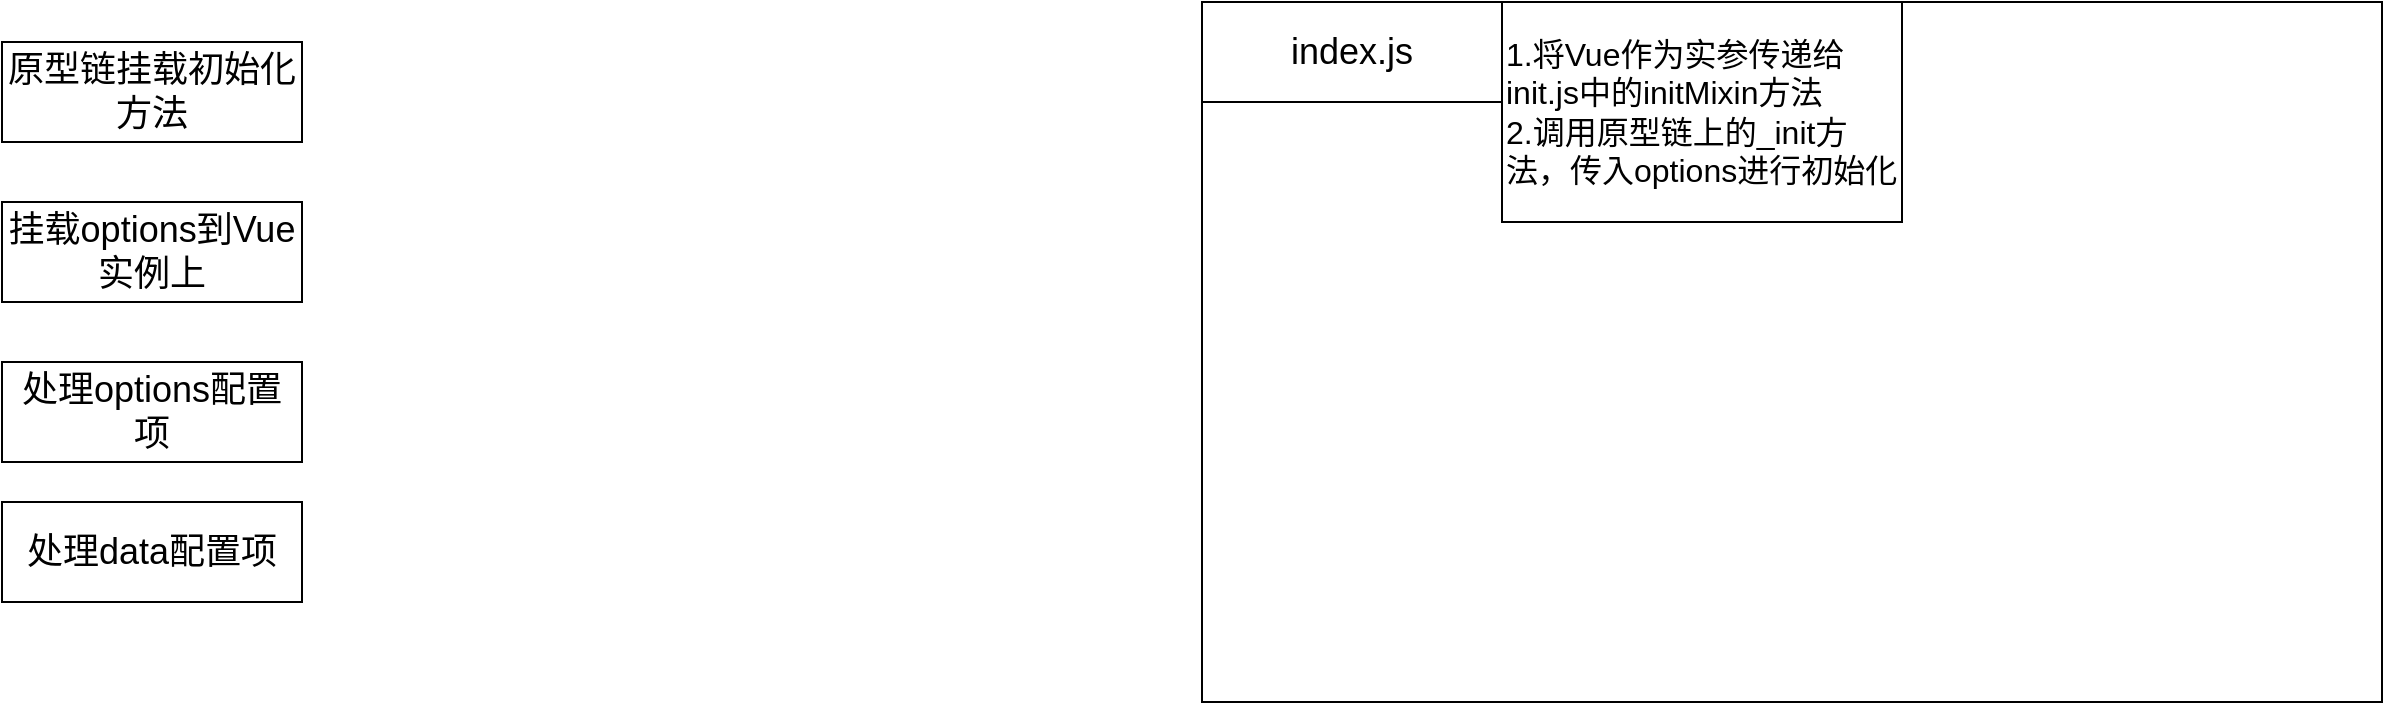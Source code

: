 <mxfile version="20.8.13" type="github" pages="5">
  <diagram id="bj8hy7L_tuFMwMWBdFSi" name="index.js">
    <mxGraphModel dx="1862" dy="544" grid="1" gridSize="10" guides="1" tooltips="1" connect="1" arrows="1" fold="1" page="1" pageScale="1" pageWidth="827" pageHeight="1169" math="0" shadow="0">
      <root>
        <mxCell id="0" />
        <mxCell id="1" parent="0" />
        <mxCell id="dqzTEDdbHP98o_ut2foN-1" value="" style="rounded=0;whiteSpace=wrap;html=1;fontSize=18;" vertex="1" parent="1">
          <mxGeometry x="-130" y="40" width="590" height="350" as="geometry" />
        </mxCell>
        <mxCell id="dqzTEDdbHP98o_ut2foN-5" value="&lt;font style=&quot;font-size: 18px;&quot;&gt;index.js&lt;/font&gt;" style="rounded=0;whiteSpace=wrap;html=1;strokeColor=default;fontFamily=Helvetica;fontSize=16;fontColor=default;fillColor=default;align=center;" vertex="1" parent="1">
          <mxGeometry x="-130" y="40" width="150" height="50" as="geometry" />
        </mxCell>
        <mxCell id="dqzTEDdbHP98o_ut2foN-6" value="&lt;font style=&quot;border-color: var(--border-color);&quot;&gt;1.将Vue作为实参传递给init.js中的initMixin方法&lt;br&gt;2.调用原型链上的_init方法，传入options进行初始化&lt;br&gt;&lt;/font&gt;" style="rounded=0;whiteSpace=wrap;html=1;strokeColor=default;fontFamily=Helvetica;fontSize=16;fontColor=default;fillColor=default;align=left;" vertex="1" parent="1">
          <mxGeometry x="20" y="40" width="200" height="110" as="geometry" />
        </mxCell>
        <mxCell id="5D86Qla40-2pjk4EvkYr-1" value="&lt;font style=&quot;font-size: 18px;&quot;&gt;原型链挂载初始化方法&lt;/font&gt;" style="rounded=0;whiteSpace=wrap;html=1;strokeColor=default;fontFamily=Helvetica;fontSize=16;fontColor=default;fillColor=default;align=center;" vertex="1" parent="1">
          <mxGeometry x="-730" y="60" width="150" height="50" as="geometry" />
        </mxCell>
        <mxCell id="5D86Qla40-2pjk4EvkYr-4" value="&lt;font style=&quot;font-size: 18px;&quot;&gt;挂载options到Vue实例上&lt;/font&gt;" style="rounded=0;whiteSpace=wrap;html=1;strokeColor=default;fontFamily=Helvetica;fontSize=16;fontColor=default;fillColor=default;align=center;" vertex="1" parent="1">
          <mxGeometry x="-730" y="140" width="150" height="50" as="geometry" />
        </mxCell>
        <mxCell id="5D86Qla40-2pjk4EvkYr-5" value="&lt;font style=&quot;font-size: 18px;&quot;&gt;处理options配置项&lt;/font&gt;" style="rounded=0;whiteSpace=wrap;html=1;strokeColor=default;fontFamily=Helvetica;fontSize=16;fontColor=default;fillColor=default;align=center;" vertex="1" parent="1">
          <mxGeometry x="-730" y="220" width="150" height="50" as="geometry" />
        </mxCell>
        <mxCell id="5D86Qla40-2pjk4EvkYr-6" value="&lt;font style=&quot;font-size: 18px;&quot;&gt;处理data配置项&lt;/font&gt;" style="rounded=0;whiteSpace=wrap;html=1;strokeColor=default;fontFamily=Helvetica;fontSize=16;fontColor=default;fillColor=default;align=center;" vertex="1" parent="1">
          <mxGeometry x="-730" y="290" width="150" height="50" as="geometry" />
        </mxCell>
      </root>
    </mxGraphModel>
  </diagram>
  <diagram name="init.js" id="f7xJq4EvaZuQjRa25Gan">
    <mxGraphModel dx="1862" dy="544" grid="1" gridSize="10" guides="1" tooltips="1" connect="1" arrows="1" fold="1" page="1" pageScale="1" pageWidth="827" pageHeight="1169" math="0" shadow="0">
      <root>
        <mxCell id="0" />
        <mxCell id="1" parent="0" />
        <mxCell id="EU7Fr2xRHALKJtLmDJ7w-9" value="" style="rounded=0;whiteSpace=wrap;html=1;fontSize=18;" vertex="1" parent="1">
          <mxGeometry x="-780" y="60" width="1050" height="350" as="geometry" />
        </mxCell>
        <mxCell id="EU7Fr2xRHALKJtLmDJ7w-54" value="&lt;font style=&quot;font-size: 18px;&quot;&gt;initMixin(Vue)&lt;/font&gt;" style="rounded=0;whiteSpace=wrap;html=1;strokeColor=default;fontFamily=Helvetica;fontSize=16;fontColor=default;fillColor=default;align=center;" vertex="1" parent="1">
          <mxGeometry x="-430" y="120" width="150" height="50" as="geometry" />
        </mxCell>
        <mxCell id="EU7Fr2xRHALKJtLmDJ7w-55" value="&lt;font style=&quot;font-size: 18px;&quot;&gt;_init&lt;/font&gt;" style="rounded=0;whiteSpace=wrap;html=1;strokeColor=default;fontFamily=Helvetica;fontSize=16;fontColor=default;fillColor=default;align=center;" vertex="1" parent="1">
          <mxGeometry x="-80" y="180" width="150" height="50" as="geometry" />
        </mxCell>
        <mxCell id="EU7Fr2xRHALKJtLmDJ7w-56" value="&lt;font style=&quot;font-size: 18px;&quot;&gt;$mount&lt;/font&gt;" style="rounded=0;whiteSpace=wrap;html=1;strokeColor=default;fontFamily=Helvetica;fontSize=16;fontColor=default;fillColor=default;align=center;" vertex="1" parent="1">
          <mxGeometry x="-80" y="310" width="150" height="50" as="geometry" />
        </mxCell>
        <mxCell id="EU7Fr2xRHALKJtLmDJ7w-57" value="&lt;font style=&quot;font-size: 18px;&quot;&gt;init.js&lt;/font&gt;" style="rounded=0;whiteSpace=wrap;html=1;strokeColor=default;fontFamily=Helvetica;fontSize=16;fontColor=default;fillColor=default;align=center;" vertex="1" parent="1">
          <mxGeometry x="-780" y="60" width="150" height="50" as="geometry" />
        </mxCell>
        <mxCell id="EU7Fr2xRHALKJtLmDJ7w-58" value="&lt;font style=&quot;border-color: var(--border-color);&quot;&gt;1.导出initMixin方法&lt;br&gt;&lt;/font&gt;" style="rounded=0;whiteSpace=wrap;html=1;strokeColor=default;fontFamily=Helvetica;fontSize=16;fontColor=default;fillColor=default;align=left;" vertex="1" parent="1">
          <mxGeometry x="-630" y="60" width="200" height="110" as="geometry" />
        </mxCell>
        <mxCell id="EU7Fr2xRHALKJtLmDJ7w-68" value="1.获取到Vue实例vm&lt;br&gt;2.将用户的options挂载到Vue实例的$options属性上&lt;br&gt;3.调用state.js中的initState(vm)，初始化data配置项" style="rounded=0;whiteSpace=wrap;html=1;strokeColor=default;fontFamily=Helvetica;fontSize=16;fontColor=default;fillColor=default;align=left;" vertex="1" parent="1">
          <mxGeometry x="70" y="180" width="200" height="130" as="geometry" />
        </mxCell>
        <mxCell id="EU7Fr2xRHALKJtLmDJ7w-69" value="&lt;font style=&quot;border-color: var(--border-color);&quot;&gt;1.该方法在Vue的原型对象上，挂载&lt;/font&gt;_init和$mount方法" style="rounded=0;whiteSpace=wrap;html=1;strokeColor=default;fontFamily=Helvetica;fontSize=16;fontColor=default;fillColor=default;align=left;" vertex="1" parent="1">
          <mxGeometry x="-280" y="120" width="200" height="110" as="geometry" />
        </mxCell>
      </root>
    </mxGraphModel>
  </diagram>
  <diagram id="vTeUxomEFzcgdJG0A9s1" name="state.js">
    <mxGraphModel dx="1035" dy="544" grid="1" gridSize="10" guides="1" tooltips="1" connect="1" arrows="1" fold="1" page="1" pageScale="1" pageWidth="827" pageHeight="1169" math="0" shadow="0">
      <root>
        <mxCell id="0" />
        <mxCell id="1" parent="0" />
        <mxCell id="TKkkIiQLYz8KY9i0Xku3-1" value="" style="rounded=0;whiteSpace=wrap;html=1;fontSize=18;" vertex="1" parent="1">
          <mxGeometry x="70" y="40" width="820" height="570" as="geometry" />
        </mxCell>
        <mxCell id="TKkkIiQLYz8KY9i0Xku3-2" value="&lt;font style=&quot;font-size: 18px;&quot;&gt;state.js&lt;/font&gt;" style="rounded=0;whiteSpace=wrap;html=1;strokeColor=default;fontFamily=Helvetica;fontSize=16;fontColor=default;fillColor=default;align=center;" vertex="1" parent="1">
          <mxGeometry x="70" y="40" width="150" height="50" as="geometry" />
        </mxCell>
        <mxCell id="TKkkIiQLYz8KY9i0Xku3-3" value="&lt;font style=&quot;border-color: var(--border-color);&quot;&gt;1.初始化data配置项&lt;br&gt;&lt;/font&gt;" style="rounded=0;whiteSpace=wrap;html=1;strokeColor=default;fontFamily=Helvetica;fontSize=16;fontColor=default;fillColor=default;align=left;" vertex="1" parent="1">
          <mxGeometry x="220" y="40" width="200" height="110" as="geometry" />
        </mxCell>
        <mxCell id="CvLAXiMEz-Q6KAT8feCy-1" value="&lt;font style=&quot;font-size: 18px;&quot;&gt;initState&lt;/font&gt;" style="rounded=0;whiteSpace=wrap;html=1;strokeColor=default;fontFamily=Helvetica;fontSize=16;fontColor=default;fillColor=default;align=center;" vertex="1" parent="1">
          <mxGeometry x="420" y="100" width="150" height="50" as="geometry" />
        </mxCell>
        <mxCell id="6Xv-2KzR5A_Y65Y4SmyU-1" value="&lt;font style=&quot;border-color: var(--border-color);&quot;&gt;1.根据传入的vm，初始化各种配置项&lt;br&gt;2.如果有data配置项，调用initData(vm)方法&lt;br&gt;&lt;/font&gt;" style="rounded=0;whiteSpace=wrap;html=1;strokeColor=default;fontFamily=Helvetica;fontSize=16;fontColor=default;fillColor=default;align=left;" vertex="1" parent="1">
          <mxGeometry x="570" y="100" width="200" height="110" as="geometry" />
        </mxCell>
        <mxCell id="lJGvnAilfdp0WUhTJTLo-1" value="&lt;font style=&quot;font-size: 18px;&quot;&gt;initData&lt;/font&gt;" style="rounded=0;whiteSpace=wrap;html=1;strokeColor=default;fontFamily=Helvetica;fontSize=16;fontColor=default;fillColor=default;align=center;" vertex="1" parent="1">
          <mxGeometry x="420" y="210" width="150" height="50" as="geometry" />
        </mxCell>
        <mxCell id="lJGvnAilfdp0WUhTJTLo-2" value="&lt;font style=&quot;border-color: var(--border-color);&quot;&gt;1.判断data类型（对象或函数）拿到data对象&lt;br&gt;2.将拿到的data存一份到vm._data上，这样data定义为响应式后，可以在vm实例上观测到&lt;br&gt;3.对data对象进行观测（调用observe(data)方法）&lt;br&gt;4.调用自定义的proxy方法&lt;br&gt;&lt;/font&gt;" style="rounded=0;whiteSpace=wrap;html=1;strokeColor=default;fontFamily=Helvetica;fontSize=16;fontColor=default;fillColor=default;align=left;" vertex="1" parent="1">
          <mxGeometry x="570" y="210" width="200" height="210" as="geometry" />
        </mxCell>
        <mxCell id="fXmtEqlanAQfy7AtP5nq-1" value="&lt;font style=&quot;font-size: 18px;&quot;&gt;proxy&lt;/font&gt;" style="rounded=0;whiteSpace=wrap;html=1;strokeColor=default;fontFamily=Helvetica;fontSize=16;fontColor=default;fillColor=default;align=center;" vertex="1" parent="1">
          <mxGeometry x="420" y="420" width="150" height="50" as="geometry" />
        </mxCell>
        <mxCell id="fXmtEqlanAQfy7AtP5nq-2" value="&lt;font style=&quot;border-color: var(--border-color);&quot;&gt;1.使用vm来代理vm._data，简化用户取值时的写法&lt;br&gt;&lt;/font&gt;" style="rounded=0;whiteSpace=wrap;html=1;strokeColor=default;fontFamily=Helvetica;fontSize=16;fontColor=default;fillColor=default;align=left;" vertex="1" parent="1">
          <mxGeometry x="570" y="420" width="200" height="110" as="geometry" />
        </mxCell>
      </root>
    </mxGraphModel>
  </diagram>
  <diagram id="blK2cjFHddp4XoMVRWVK" name="observe/index.js">
    <mxGraphModel dx="2084" dy="660" grid="1" gridSize="10" guides="1" tooltips="1" connect="1" arrows="1" fold="1" page="1" pageScale="1" pageWidth="827" pageHeight="1169" math="0" shadow="0">
      <root>
        <mxCell id="0" />
        <mxCell id="1" parent="0" />
        <mxCell id="0YpAO36Q8lXGC2CcJPdY-1" value="" style="rounded=0;whiteSpace=wrap;html=1;fontSize=18;" vertex="1" parent="1">
          <mxGeometry x="-130" y="40" width="1120" height="750" as="geometry" />
        </mxCell>
        <mxCell id="0YpAO36Q8lXGC2CcJPdY-2" value="&lt;font style=&quot;font-size: 18px;&quot;&gt;index.js&lt;/font&gt;" style="rounded=0;whiteSpace=wrap;html=1;strokeColor=default;fontFamily=Helvetica;fontSize=16;fontColor=default;fillColor=default;align=center;" vertex="1" parent="1">
          <mxGeometry x="-130" y="40" width="150" height="50" as="geometry" />
        </mxCell>
        <mxCell id="0YpAO36Q8lXGC2CcJPdY-3" value="&lt;font style=&quot;border-color: var(--border-color);&quot;&gt;1.导出observe()方法&lt;br&gt;&lt;/font&gt;" style="rounded=0;whiteSpace=wrap;html=1;strokeColor=default;fontFamily=Helvetica;fontSize=16;fontColor=default;fillColor=default;align=left;" vertex="1" parent="1">
          <mxGeometry x="20" y="40" width="200" height="110" as="geometry" />
        </mxCell>
        <mxCell id="Z7GHTMu4QC0YnQIws7Wu-1" value="&lt;font style=&quot;font-size: 18px;&quot;&gt;observe(data)&lt;/font&gt;" style="rounded=0;whiteSpace=wrap;html=1;strokeColor=default;fontFamily=Helvetica;fontSize=16;fontColor=default;fillColor=default;align=center;" vertex="1" parent="1">
          <mxGeometry x="220" y="100" width="150" height="50" as="geometry" />
        </mxCell>
        <mxCell id="XMrZffcOoH1vLgpc4zRj-1" value="&lt;font style=&quot;border-color: var(--border-color);&quot;&gt;1.进行判断，只对对象进行观测&lt;br&gt;2.新建Observer类进行观测，new Observer(data)&lt;br&gt;&lt;/font&gt;" style="rounded=0;whiteSpace=wrap;html=1;strokeColor=default;fontFamily=Helvetica;fontSize=16;fontColor=default;fillColor=default;align=left;" vertex="1" parent="1">
          <mxGeometry x="370" y="100" width="200" height="110" as="geometry" />
        </mxCell>
        <mxCell id="8fxVYg9mG3dR0hLq3XC7-1" value="&lt;font style=&quot;font-size: 18px;&quot;&gt;class Observer&lt;/font&gt;" style="rounded=0;whiteSpace=wrap;html=1;strokeColor=default;fontFamily=Helvetica;fontSize=16;fontColor=default;fillColor=default;align=center;" vertex="1" parent="1">
          <mxGeometry x="220" y="210" width="150" height="50" as="geometry" />
        </mxCell>
        <mxCell id="8fxVYg9mG3dR0hLq3XC7-2" value="&lt;font style=&quot;border-color: var(--border-color);&quot;&gt;1.定义walk方法，循环data对象，对属性依次劫持&lt;br&gt;&lt;/font&gt;" style="rounded=0;whiteSpace=wrap;html=1;strokeColor=default;fontFamily=Helvetica;fontSize=16;fontColor=default;fillColor=default;align=left;" vertex="1" parent="1">
          <mxGeometry x="370" y="210" width="200" height="110" as="geometry" />
        </mxCell>
        <mxCell id="6Yydnyf5gp3Uwyg9GrCQ-1" value="&lt;font style=&quot;font-size: 18px;&quot;&gt;defineReactive&lt;/font&gt;" style="rounded=0;whiteSpace=wrap;html=1;strokeColor=default;fontFamily=Helvetica;fontSize=16;fontColor=default;fillColor=default;align=center;" vertex="1" parent="1">
          <mxGeometry x="220" y="500" width="150" height="50" as="geometry" />
        </mxCell>
        <mxCell id="efcpO7V1PLKSgYx6WRzL-1" value="&lt;font style=&quot;border-color: var(--border-color);&quot;&gt;1.导出该方法，专门给对象的每个属性，设置getter、setter&lt;br&gt;2.参数分别为target对象、key以及对应的value&lt;br&gt;3.内部直接再次调用observe，如果对象存在嵌套，则value也会通过observe方法对属性进行劫持&lt;br&gt;&lt;/font&gt;" style="rounded=0;whiteSpace=wrap;html=1;strokeColor=default;fontFamily=Helvetica;fontSize=16;fontColor=default;fillColor=default;align=left;" vertex="1" parent="1">
          <mxGeometry x="370" y="500" width="200" height="220" as="geometry" />
        </mxCell>
        <mxCell id="efcpO7V1PLKSgYx6WRzL-2" value="&lt;font style=&quot;font-size: 18px;&quot;&gt;constructor(data)&lt;/font&gt;" style="rounded=0;whiteSpace=wrap;html=1;strokeColor=default;fontFamily=Helvetica;fontSize=16;fontColor=default;fillColor=default;align=center;" vertex="1" parent="1">
          <mxGeometry x="570" y="270" width="150" height="50" as="geometry" />
        </mxCell>
        <mxCell id="efcpO7V1PLKSgYx6WRzL-3" value="&lt;font style=&quot;border-color: var(--border-color);&quot;&gt;1.对data进行类型判断，如果是数组，劫持数组的原型链上的变异方法（observe/array.js），并调用observeArray监测数组的方法；如果是对象，调用walk监测对象的方法&lt;br&gt;2.将this挂载到data.__ob__上，这样且进行数组方法劫持时，才可以访问到observeArray&lt;br&gt;&lt;/font&gt;" style="rounded=0;whiteSpace=wrap;html=1;strokeColor=default;fontFamily=Helvetica;fontSize=16;fontColor=default;fillColor=default;align=left;" vertex="1" parent="1">
          <mxGeometry x="720" y="270" width="200" height="230" as="geometry" />
        </mxCell>
        <mxCell id="HFatEVNgGQH_DfAcKsvM-4" value="" style="endArrow=none;html=1;rounded=0;fontFamily=Helvetica;fontSize=18;fontColor=default;exitX=1;exitY=0.25;exitDx=0;exitDy=0;" edge="1" parent="1" source="6Yydnyf5gp3Uwyg9GrCQ-1">
          <mxGeometry width="50" height="50" relative="1" as="geometry">
            <mxPoint x="320" y="370" as="sourcePoint" />
            <mxPoint x="370" y="320" as="targetPoint" />
          </mxGeometry>
        </mxCell>
        <mxCell id="EcerP9eZq5JHZHk8sU3s-2" value="&lt;font style=&quot;border-color: var(--border-color);&quot;&gt;1.遍历数组，对每一项调用observe方法&lt;br&gt;&lt;/font&gt;" style="rounded=0;whiteSpace=wrap;html=1;strokeColor=default;fontFamily=Helvetica;fontSize=16;fontColor=default;fillColor=default;align=left;" vertex="1" parent="1">
          <mxGeometry x="720" y="610" width="200" height="110" as="geometry" />
        </mxCell>
        <mxCell id="EcerP9eZq5JHZHk8sU3s-3" value="&lt;font style=&quot;font-size: 18px;&quot;&gt;observeArray&lt;br&gt;(data)&lt;/font&gt;" style="rounded=0;whiteSpace=wrap;html=1;strokeColor=default;fontFamily=Helvetica;fontSize=16;fontColor=default;fillColor=default;align=center;" vertex="1" parent="1">
          <mxGeometry x="570" y="610" width="150" height="50" as="geometry" />
        </mxCell>
        <mxCell id="EcerP9eZq5JHZHk8sU3s-4" value="" style="endArrow=none;html=1;rounded=0;fontFamily=Helvetica;fontSize=18;fontColor=default;exitX=1;exitY=0;exitDx=0;exitDy=0;" edge="1" parent="1" source="efcpO7V1PLKSgYx6WRzL-1">
          <mxGeometry width="50" height="50" relative="1" as="geometry">
            <mxPoint x="570" y="432.5" as="sourcePoint" />
            <mxPoint x="570" y="320" as="targetPoint" />
          </mxGeometry>
        </mxCell>
        <mxCell id="U1cbt9Imka2XKPYjJ3JO-1" value="&lt;font style=&quot;border-color: var(--border-color);&quot;&gt;1.对传入的data对象，循环遍历key，并调用defineReactive方法&lt;br&gt;&lt;/font&gt;" style="rounded=0;whiteSpace=wrap;html=1;strokeColor=default;fontFamily=Helvetica;fontSize=16;fontColor=default;fillColor=default;align=left;" vertex="1" parent="1">
          <mxGeometry x="720" y="500" width="200" height="110" as="geometry" />
        </mxCell>
        <mxCell id="U1cbt9Imka2XKPYjJ3JO-2" value="&lt;font style=&quot;font-size: 18px;&quot;&gt;walk(data)&lt;/font&gt;" style="rounded=0;whiteSpace=wrap;html=1;strokeColor=default;fontFamily=Helvetica;fontSize=16;fontColor=default;fillColor=default;align=center;" vertex="1" parent="1">
          <mxGeometry x="570" y="500" width="150" height="50" as="geometry" />
        </mxCell>
      </root>
    </mxGraphModel>
  </diagram>
  <diagram id="6KMHGIBs2o65c-WLhRZP" name="observe/array.js">
    <mxGraphModel dx="880" dy="462" grid="1" gridSize="10" guides="1" tooltips="1" connect="1" arrows="1" fold="1" page="1" pageScale="1" pageWidth="827" pageHeight="1169" math="0" shadow="0">
      <root>
        <mxCell id="0" />
        <mxCell id="1" parent="0" />
        <mxCell id="GQyfF0QqYNOYj-_JMKFt-1" value="" style="rounded=0;whiteSpace=wrap;html=1;fontSize=18;" vertex="1" parent="1">
          <mxGeometry x="50" y="40" width="740" height="420" as="geometry" />
        </mxCell>
        <mxCell id="GQyfF0QqYNOYj-_JMKFt-2" value="&lt;font style=&quot;font-size: 18px;&quot;&gt;array.js&lt;/font&gt;" style="rounded=0;whiteSpace=wrap;html=1;strokeColor=default;fontFamily=Helvetica;fontSize=16;fontColor=default;fillColor=default;align=center;" vertex="1" parent="1">
          <mxGeometry x="50" y="40" width="150" height="50" as="geometry" />
        </mxCell>
        <mxCell id="GQyfF0QqYNOYj-_JMKFt-3" value="&lt;font style=&quot;border-color: var(--border-color);&quot;&gt;1.重写Array.prototype并导出&lt;br&gt;2.以Array.prototype为原型创建一个新的newArrayProto&lt;br&gt;3.遍历所有的数组变异方法，并进行函数劫持&lt;br&gt;4.劫持了数组方法后，还要对新增到数组里的数据再次做劫持，通过args获取到，其是个数组&lt;br&gt;5.如果新增了数据，再次调用observeArray方法。而循环体中的this指向了data，已经将Observer的实例，挂载到了data.__ob__上&lt;br&gt;&lt;/font&gt;" style="rounded=0;whiteSpace=wrap;html=1;strokeColor=default;fontFamily=Helvetica;fontSize=16;fontColor=default;fillColor=default;align=left;" vertex="1" parent="1">
          <mxGeometry x="200" y="40" width="200" height="330" as="geometry" />
        </mxCell>
      </root>
    </mxGraphModel>
  </diagram>
</mxfile>
